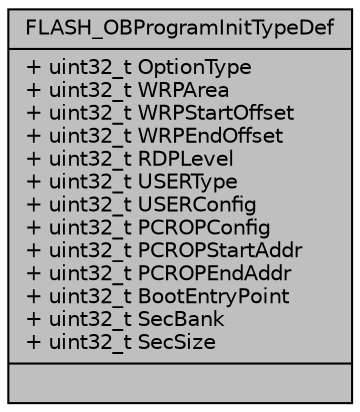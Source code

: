 digraph "FLASH_OBProgramInitTypeDef"
{
 // LATEX_PDF_SIZE
  edge [fontname="Helvetica",fontsize="10",labelfontname="Helvetica",labelfontsize="10"];
  node [fontname="Helvetica",fontsize="10",shape=record];
  Node1 [label="{FLASH_OBProgramInitTypeDef\n|+ uint32_t OptionType\l+ uint32_t WRPArea\l+ uint32_t WRPStartOffset\l+ uint32_t WRPEndOffset\l+ uint32_t RDPLevel\l+ uint32_t USERType\l+ uint32_t USERConfig\l+ uint32_t PCROPConfig\l+ uint32_t PCROPStartAddr\l+ uint32_t PCROPEndAddr\l+ uint32_t BootEntryPoint\l+ uint32_t SecBank\l+ uint32_t SecSize\l|}",height=0.2,width=0.4,color="black", fillcolor="grey75", style="filled", fontcolor="black",tooltip="FLASH Option Bytes Program structure definition."];
}
